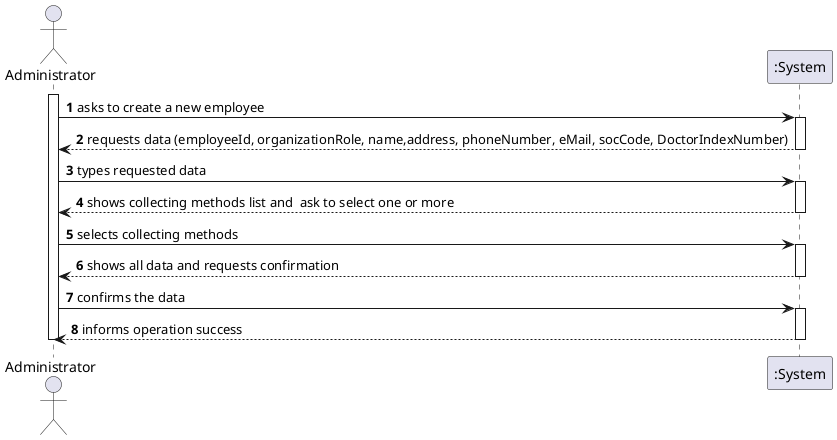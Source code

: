 @startuml
autonumber
actor Administrator as A

activate A
A -> ":System" : asks to create a new employee
activate ":System"
":System" --> A : requests data (employeeId, organizationRole, name,address, phoneNumber, eMail, socCode, DoctorIndexNumber)
deactivate ":System"

A -> ":System" : types requested data
activate ":System"
":System" --> A : shows collecting methods list and  ask to select one or more
deactivate ":System"
/'down here it still todo: '/
A -> ":System" : selects collecting methods
activate ":System"
":System" --> A : shows all data and requests confirmation
deactivate ":System"

A -> ":System" : confirms the data
activate ":System"
":System" --> A : informs operation success
deactivate ":System"

deactivate A

@enduml
